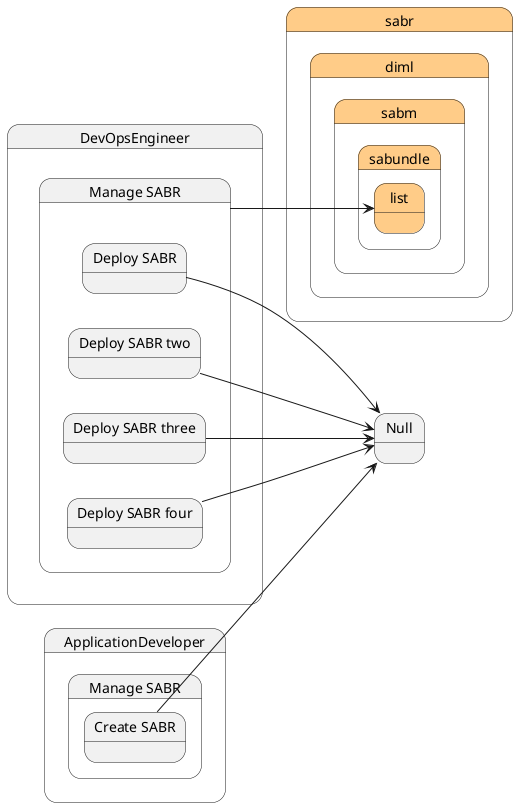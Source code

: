@startuml
left to right direction



state "DevOpsEngineer" as DevOpsEngineer {
    state "Manage SABR" as DevOpsEngineerManageSABR {
    }
}
state "sabr" as sabr #ffcc88 {
state "diml" as sabrdiml #ffcc88 {
state "sabm" as sabrdimlsabm #ffcc88 {
state "sabundle" as sabrdimlsabmsabundle #ffcc88 {
state "list" as sabrdimlsabmsabundlelist #ffcc88 {
}
}
}
}
}

DevOpsEngineerManageSABR --> sabrdimlsabmsabundlelist


    state "ApplicationDeveloper" as ApplicationDeveloper {
        state "Manage SABR" as ApplicationDeveloperManageSABR {
            state "Create SABR" as ApplicationDeveloperManageSABRCreateSABR {
            }
        }
    }
    
    ApplicationDeveloperManageSABRCreateSABR --> Null
    
 
    state "DevOpsEngineer" as DevOpsEngineer {
        state "Manage SABR" as DevOpsEngineerManageSABR {
            state "Deploy SABR" as DevOpsEngineerManageSABRDeploySABR {
            }
        }
    }
    
    DevOpsEngineerManageSABRDeploySABR --> Null
    
 
    state "DevOpsEngineer" as DevOpsEngineer {
        state "Manage SABR" as DevOpsEngineerManageSABR {
            state "Deploy SABR two" as DevOpsEngineerManageSABRDeploySABR2 {
            }
        }
    }
    
    DevOpsEngineerManageSABRDeploySABR2 --> Null
    
 
    state "DevOpsEngineer" as DevOpsEngineer {
        state "Manage SABR" as DevOpsEngineerManageSABR {
            state "Deploy SABR three" as DevOpsEngineerManageSABRDeploySABR3 {
            }
        }
    }
    
    DevOpsEngineerManageSABRDeploySABR3 --> Null
    
 
    state "DevOpsEngineer" as DevOpsEngineer {
        state "Manage SABR" as DevOpsEngineerManageSABR {
            state "Deploy SABR four" as DevOpsEngineerManageSABRDeploySABR4 {
            }
        }
    }
    
    DevOpsEngineerManageSABRDeploySABR4 --> Null
    
 
 

@enduml
